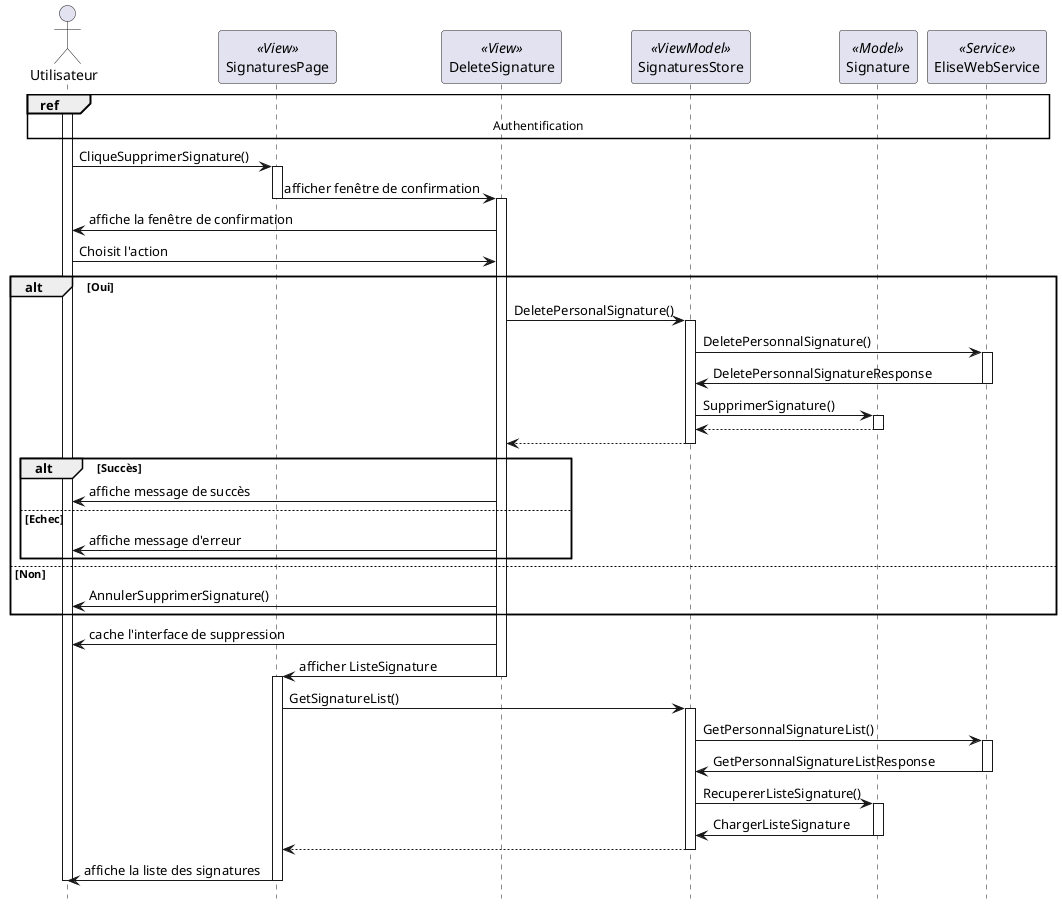 @startuml sequence_delete_signature

hide footbox


actor "Utilisateur" as user
participant "SignaturesPage" as liste << View >>
participant "DeleteSignature" as delete << View >>
participant "SignaturesStore" as vm << ViewModel >>
participant "Signature" as model << Model >>
participant "EliseWebService" as ws << Service >>


ref over user,liste,delete,vm,model,ws : Authentification
activate user
user -> liste : CliqueSupprimerSignature()
activate liste
liste -> delete : afficher fenêtre de confirmation
deactivate liste
activate delete
delete -> user : affiche la fenêtre de confirmation
user -> delete : Choisit l'action
alt Oui
    delete -> vm : DeletePersonalSignature()
    activate vm
    vm -> ws : DeletePersonnalSignature()
    activate ws
    ws -> vm : DeletePersonnalSignatureResponse
    deactivate ws
    vm -> model : SupprimerSignature()
    activate model
    model --> vm 
    deactivate model
    vm --> delete 
    deactivate vm
    alt Succès
        delete -> user : affiche message de succès
    else Echec
        delete -> user : affiche message d'erreur
    end
else Non
    delete -> user : AnnulerSupprimerSignature()
end
delete -> user : cache l'interface de suppression
delete -> liste : afficher ListeSignature
deactivate delete
activate liste
liste -> vm : GetSignatureList()
activate vm
vm -> ws : GetPersonnalSignatureList()
activate ws
ws -> vm : GetPersonnalSignatureListResponse
deactivate ws
vm -> model : RecupererListeSignature()
activate model
model -> vm : ChargerListeSignature
deactivate model
vm --> liste 
deactivate vm
liste -> user : affiche la liste des signatures

deactivate liste
deactivate user